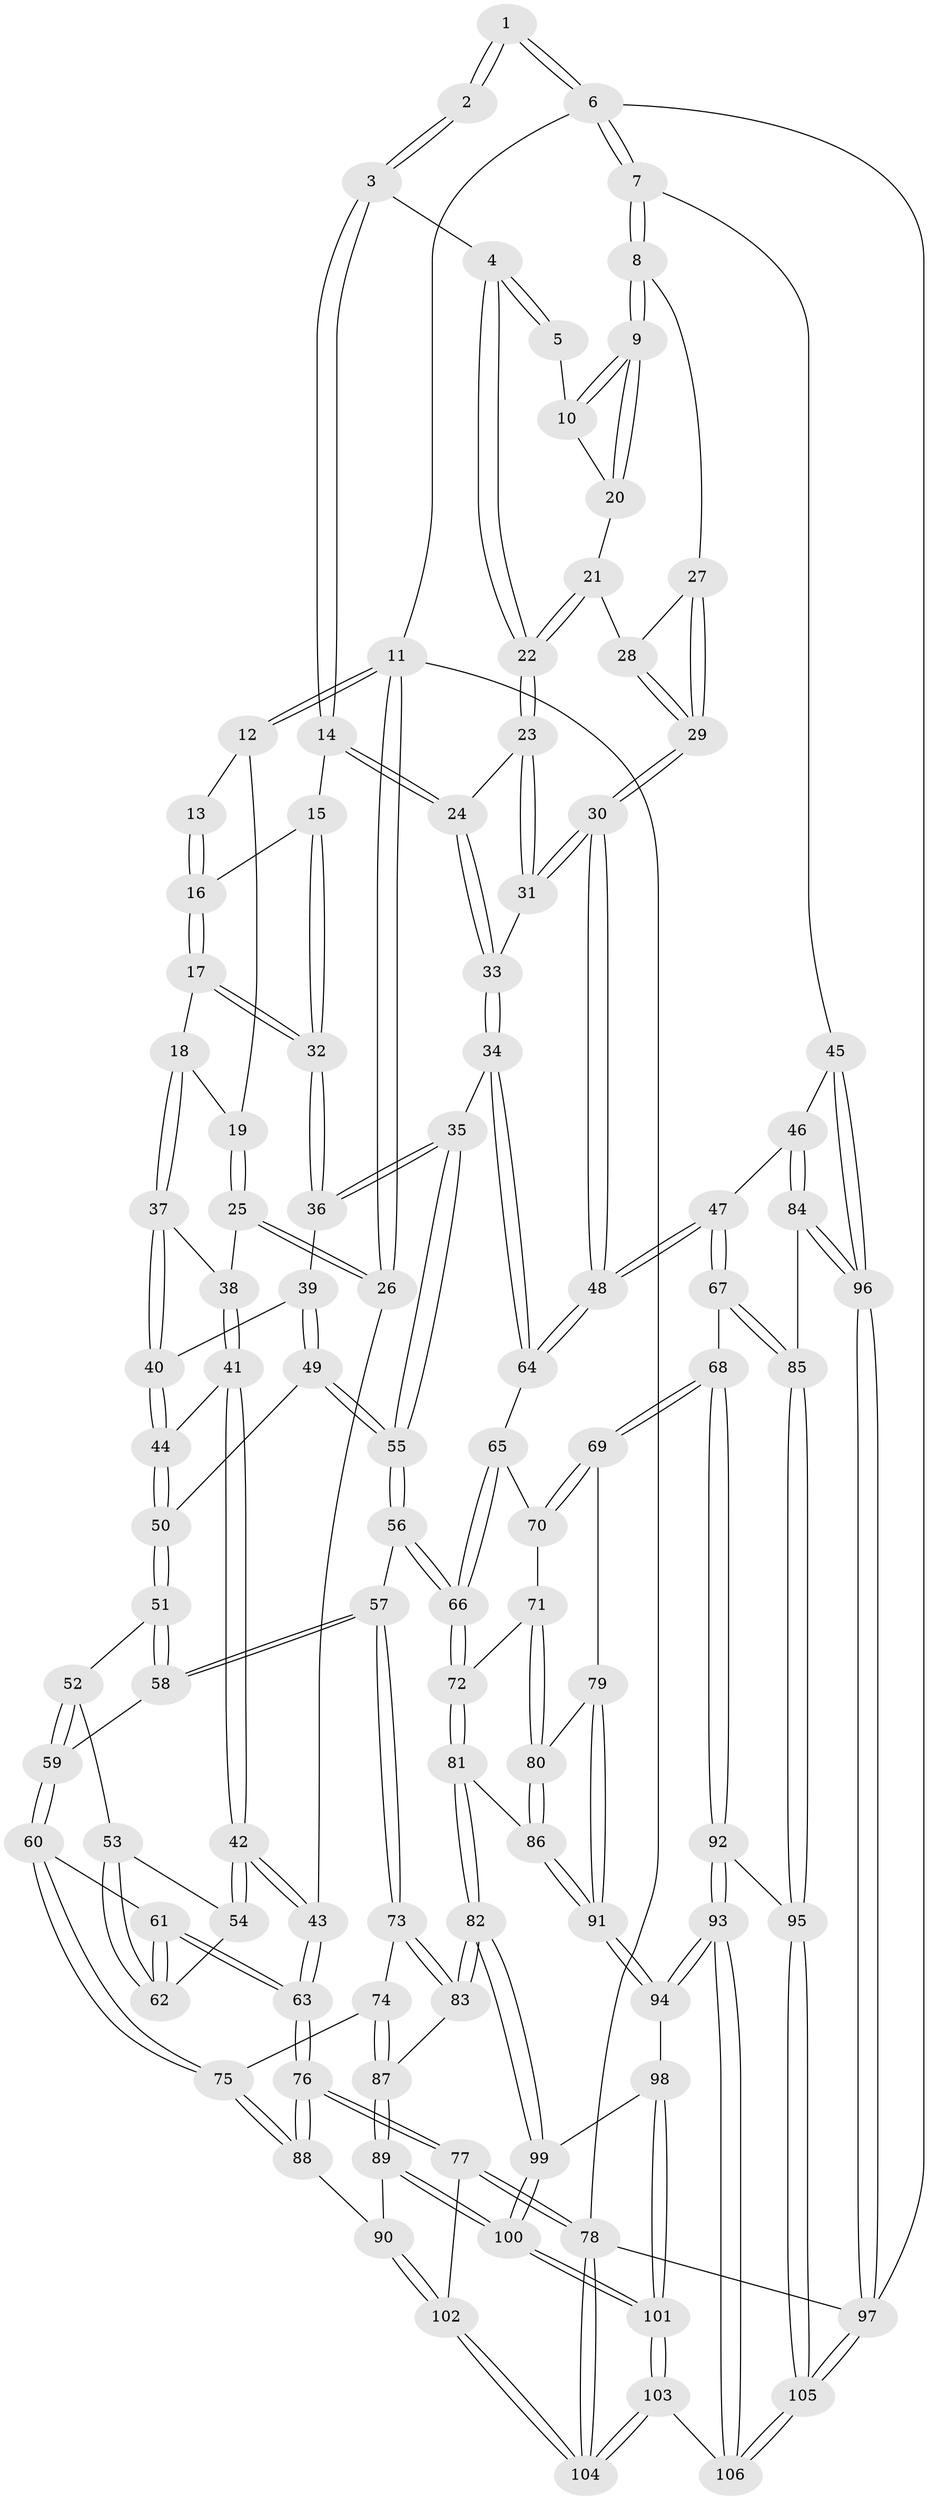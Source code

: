 // Generated by graph-tools (version 1.1) at 2025/11/02/27/25 16:11:58]
// undirected, 106 vertices, 262 edges
graph export_dot {
graph [start="1"]
  node [color=gray90,style=filled];
  1 [pos="+1+0"];
  2 [pos="+0.5649290589972313+0"];
  3 [pos="+0.5804353699569876+0"];
  4 [pos="+0.7439045728469266+0.11175129565001653"];
  5 [pos="+0.8542329862753619+0.056431107673631326"];
  6 [pos="+1+0"];
  7 [pos="+1+0.12151380198691515"];
  8 [pos="+1+0.16953302203898932"];
  9 [pos="+1+0.16250723477153453"];
  10 [pos="+0.8820120587142839+0.1171329587250069"];
  11 [pos="+0+0"];
  12 [pos="+0.142615795060036+0"];
  13 [pos="+0.24949179123214416+0"];
  14 [pos="+0.527413931825322+0.15863778795147196"];
  15 [pos="+0.5062604479765037+0.1737697755914488"];
  16 [pos="+0.3741863113175781+0.14983702633567686"];
  17 [pos="+0.22824618484426334+0.1997693305764164"];
  18 [pos="+0.21292732378335333+0.19576999389008992"];
  19 [pos="+0.17534047872593983+0.12639167938654086"];
  20 [pos="+0.8324264767315154+0.19868010736954603"];
  21 [pos="+0.8277444601858039+0.20318321798059003"];
  22 [pos="+0.7850679970368362+0.21941349942068228"];
  23 [pos="+0.7776325067726656+0.23568233448674727"];
  24 [pos="+0.6235085906804532+0.24540178385782743"];
  25 [pos="+0+0.2189296424258561"];
  26 [pos="+0+0.26341595624774605"];
  27 [pos="+1+0.1945143369039882"];
  28 [pos="+0.9135379039217807+0.24452976003033408"];
  29 [pos="+0.8572803579957031+0.4063892551036129"];
  30 [pos="+0.8310409931698404+0.44070687600998504"];
  31 [pos="+0.8217939864041489+0.423888437344381"];
  32 [pos="+0.4112545420902199+0.37732294849437"];
  33 [pos="+0.6305255735065409+0.3220852356555657"];
  34 [pos="+0.5229203362321942+0.46847101356867865"];
  35 [pos="+0.41677393290535325+0.3998081316958584"];
  36 [pos="+0.4118299368512938+0.391413061163758"];
  37 [pos="+0.17573749475116074+0.26321603793532355"];
  38 [pos="+0.13593218147132766+0.2766437057973646"];
  39 [pos="+0.2920810996279637+0.4056643799261572"];
  40 [pos="+0.1809502746270684+0.3015809639568731"];
  41 [pos="+0.008745636115047351+0.37594809228023407"];
  42 [pos="+0+0.3893277388879804"];
  43 [pos="+0+0.3833515439462521"];
  44 [pos="+0.14911643929566745+0.4260251964662033"];
  45 [pos="+1+0.5359764813800308"];
  46 [pos="+0.9032257388121553+0.5173385952465563"];
  47 [pos="+0.8500638762546251+0.5022276693221679"];
  48 [pos="+0.8360605225450756+0.48232947458947023"];
  49 [pos="+0.18055424647486762+0.46624130425879384"];
  50 [pos="+0.17492600557642815+0.4670523575482183"];
  51 [pos="+0.16937639592828185+0.47845729141372934"];
  52 [pos="+0.13307334821532218+0.5075536180693957"];
  53 [pos="+0.12944368376463783+0.5089488163992961"];
  54 [pos="+0+0.4233651714738076"];
  55 [pos="+0.3204005116891233+0.5552032990900061"];
  56 [pos="+0.31626874609493466+0.5865159292484066"];
  57 [pos="+0.2725938665332911+0.6175907264071949"];
  58 [pos="+0.21653767002004673+0.5969327879229113"];
  59 [pos="+0.14760451162651025+0.6284533505654135"];
  60 [pos="+0.11786442426816987+0.6608736279825684"];
  61 [pos="+0.0306663279685164+0.6397062741968028"];
  62 [pos="+0.0860131695410496+0.5445276277998007"];
  63 [pos="+0+0.696314430525608"];
  64 [pos="+0.5346861730758482+0.4852013877277798"];
  65 [pos="+0.533766740310276+0.4998172044614812"];
  66 [pos="+0.40427099636499414+0.643483746990365"];
  67 [pos="+0.7762071804210334+0.6363212836928576"];
  68 [pos="+0.7354654261928896+0.6628396090855057"];
  69 [pos="+0.5972153440982538+0.6559902405654748"];
  70 [pos="+0.5411424283601735+0.5223880481497664"];
  71 [pos="+0.4830589121469233+0.6646564620004313"];
  72 [pos="+0.40753460647375267+0.6573876021189322"];
  73 [pos="+0.26500227178325825+0.6654622522944154"];
  74 [pos="+0.2074834234963973+0.6964958449926484"];
  75 [pos="+0.13523833302371965+0.6857869823926186"];
  76 [pos="+0+0.8210947529477307"];
  77 [pos="+0+0.8477234700336673"];
  78 [pos="+0+1"];
  79 [pos="+0.5761355582187979+0.6901293800846502"];
  80 [pos="+0.5265154277774078+0.6884286757142634"];
  81 [pos="+0.40076440907485084+0.7136720734898262"];
  82 [pos="+0.3628601450281959+0.7550617302720994"];
  83 [pos="+0.2931257651887794+0.7129433109323227"];
  84 [pos="+0.9401744121684819+0.8278696327691741"];
  85 [pos="+0.891254614799342+0.8436698850019569"];
  86 [pos="+0.45123680165566193+0.7311192271194286"];
  87 [pos="+0.22142426023569883+0.7814075527937406"];
  88 [pos="+0.13287912038416017+0.802733138441361"];
  89 [pos="+0.2074782177516465+0.8241843074711686"];
  90 [pos="+0.15026838881286758+0.8150972388492785"];
  91 [pos="+0.5682340061645663+0.8539306579262885"];
  92 [pos="+0.6518994549390652+1"];
  93 [pos="+0.6267070899214691+1"];
  94 [pos="+0.589013584439889+0.95251218568963"];
  95 [pos="+0.8589150391802185+0.8760998939489476"];
  96 [pos="+1+0.823517890662189"];
  97 [pos="+1+1"];
  98 [pos="+0.37291491782304187+0.7896796730201115"];
  99 [pos="+0.361588352597557+0.7711258963046302"];
  100 [pos="+0.2370970602362793+0.8493550126045858"];
  101 [pos="+0.30363956349373267+1"];
  102 [pos="+0.10929920297299166+0.930357937954181"];
  103 [pos="+0.32158958881831684+1"];
  104 [pos="+0.30758274751804837+1"];
  105 [pos="+1+1"];
  106 [pos="+0.5980811040336391+1"];
  1 -- 2;
  1 -- 2;
  1 -- 6;
  1 -- 6;
  2 -- 3;
  2 -- 3;
  3 -- 4;
  3 -- 14;
  3 -- 14;
  4 -- 5;
  4 -- 5;
  4 -- 22;
  4 -- 22;
  5 -- 10;
  6 -- 7;
  6 -- 7;
  6 -- 11;
  6 -- 97;
  7 -- 8;
  7 -- 8;
  7 -- 45;
  8 -- 9;
  8 -- 9;
  8 -- 27;
  9 -- 10;
  9 -- 10;
  9 -- 20;
  9 -- 20;
  10 -- 20;
  11 -- 12;
  11 -- 12;
  11 -- 26;
  11 -- 26;
  11 -- 78;
  12 -- 13;
  12 -- 19;
  13 -- 16;
  13 -- 16;
  14 -- 15;
  14 -- 24;
  14 -- 24;
  15 -- 16;
  15 -- 32;
  15 -- 32;
  16 -- 17;
  16 -- 17;
  17 -- 18;
  17 -- 32;
  17 -- 32;
  18 -- 19;
  18 -- 37;
  18 -- 37;
  19 -- 25;
  19 -- 25;
  20 -- 21;
  21 -- 22;
  21 -- 22;
  21 -- 28;
  22 -- 23;
  22 -- 23;
  23 -- 24;
  23 -- 31;
  23 -- 31;
  24 -- 33;
  24 -- 33;
  25 -- 26;
  25 -- 26;
  25 -- 38;
  26 -- 43;
  27 -- 28;
  27 -- 29;
  27 -- 29;
  28 -- 29;
  28 -- 29;
  29 -- 30;
  29 -- 30;
  30 -- 31;
  30 -- 31;
  30 -- 48;
  30 -- 48;
  31 -- 33;
  32 -- 36;
  32 -- 36;
  33 -- 34;
  33 -- 34;
  34 -- 35;
  34 -- 64;
  34 -- 64;
  35 -- 36;
  35 -- 36;
  35 -- 55;
  35 -- 55;
  36 -- 39;
  37 -- 38;
  37 -- 40;
  37 -- 40;
  38 -- 41;
  38 -- 41;
  39 -- 40;
  39 -- 49;
  39 -- 49;
  40 -- 44;
  40 -- 44;
  41 -- 42;
  41 -- 42;
  41 -- 44;
  42 -- 43;
  42 -- 43;
  42 -- 54;
  42 -- 54;
  43 -- 63;
  43 -- 63;
  44 -- 50;
  44 -- 50;
  45 -- 46;
  45 -- 96;
  45 -- 96;
  46 -- 47;
  46 -- 84;
  46 -- 84;
  47 -- 48;
  47 -- 48;
  47 -- 67;
  47 -- 67;
  48 -- 64;
  48 -- 64;
  49 -- 50;
  49 -- 55;
  49 -- 55;
  50 -- 51;
  50 -- 51;
  51 -- 52;
  51 -- 58;
  51 -- 58;
  52 -- 53;
  52 -- 59;
  52 -- 59;
  53 -- 54;
  53 -- 62;
  53 -- 62;
  54 -- 62;
  55 -- 56;
  55 -- 56;
  56 -- 57;
  56 -- 66;
  56 -- 66;
  57 -- 58;
  57 -- 58;
  57 -- 73;
  57 -- 73;
  58 -- 59;
  59 -- 60;
  59 -- 60;
  60 -- 61;
  60 -- 75;
  60 -- 75;
  61 -- 62;
  61 -- 62;
  61 -- 63;
  61 -- 63;
  63 -- 76;
  63 -- 76;
  64 -- 65;
  65 -- 66;
  65 -- 66;
  65 -- 70;
  66 -- 72;
  66 -- 72;
  67 -- 68;
  67 -- 85;
  67 -- 85;
  68 -- 69;
  68 -- 69;
  68 -- 92;
  68 -- 92;
  69 -- 70;
  69 -- 70;
  69 -- 79;
  70 -- 71;
  71 -- 72;
  71 -- 80;
  71 -- 80;
  72 -- 81;
  72 -- 81;
  73 -- 74;
  73 -- 83;
  73 -- 83;
  74 -- 75;
  74 -- 87;
  74 -- 87;
  75 -- 88;
  75 -- 88;
  76 -- 77;
  76 -- 77;
  76 -- 88;
  76 -- 88;
  77 -- 78;
  77 -- 78;
  77 -- 102;
  78 -- 104;
  78 -- 104;
  78 -- 97;
  79 -- 80;
  79 -- 91;
  79 -- 91;
  80 -- 86;
  80 -- 86;
  81 -- 82;
  81 -- 82;
  81 -- 86;
  82 -- 83;
  82 -- 83;
  82 -- 99;
  82 -- 99;
  83 -- 87;
  84 -- 85;
  84 -- 96;
  84 -- 96;
  85 -- 95;
  85 -- 95;
  86 -- 91;
  86 -- 91;
  87 -- 89;
  87 -- 89;
  88 -- 90;
  89 -- 90;
  89 -- 100;
  89 -- 100;
  90 -- 102;
  90 -- 102;
  91 -- 94;
  91 -- 94;
  92 -- 93;
  92 -- 93;
  92 -- 95;
  93 -- 94;
  93 -- 94;
  93 -- 106;
  93 -- 106;
  94 -- 98;
  95 -- 105;
  95 -- 105;
  96 -- 97;
  96 -- 97;
  97 -- 105;
  97 -- 105;
  98 -- 99;
  98 -- 101;
  98 -- 101;
  99 -- 100;
  99 -- 100;
  100 -- 101;
  100 -- 101;
  101 -- 103;
  101 -- 103;
  102 -- 104;
  102 -- 104;
  103 -- 104;
  103 -- 104;
  103 -- 106;
  105 -- 106;
  105 -- 106;
}
